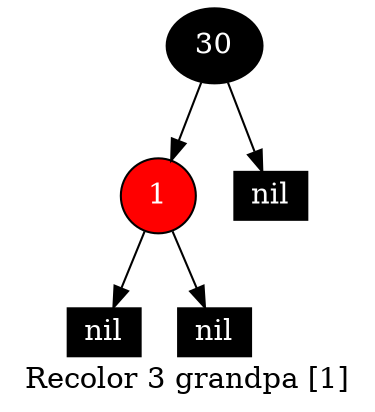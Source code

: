 digraph G {
    label="Recolor 3 grandpa [1]";
    node [width=0.5,fontcolor=white,style=filled];
    30 [fillcolor=black]
    30 -> 1
    30 -> NULLr30
    NULLr30 [label="nil",width=0.3,height=0.2,shape=box,fillcolor=black]
    1 [fillcolor=red]
    1 -> NULLl1
    NULLl1 [label="nil",width=0.3,height=0.2,shape=box,fillcolor=black]
    1 -> NULLr1
    NULLr1 [label="nil",width=0.3,height=0.2,shape=box,fillcolor=black]
}
